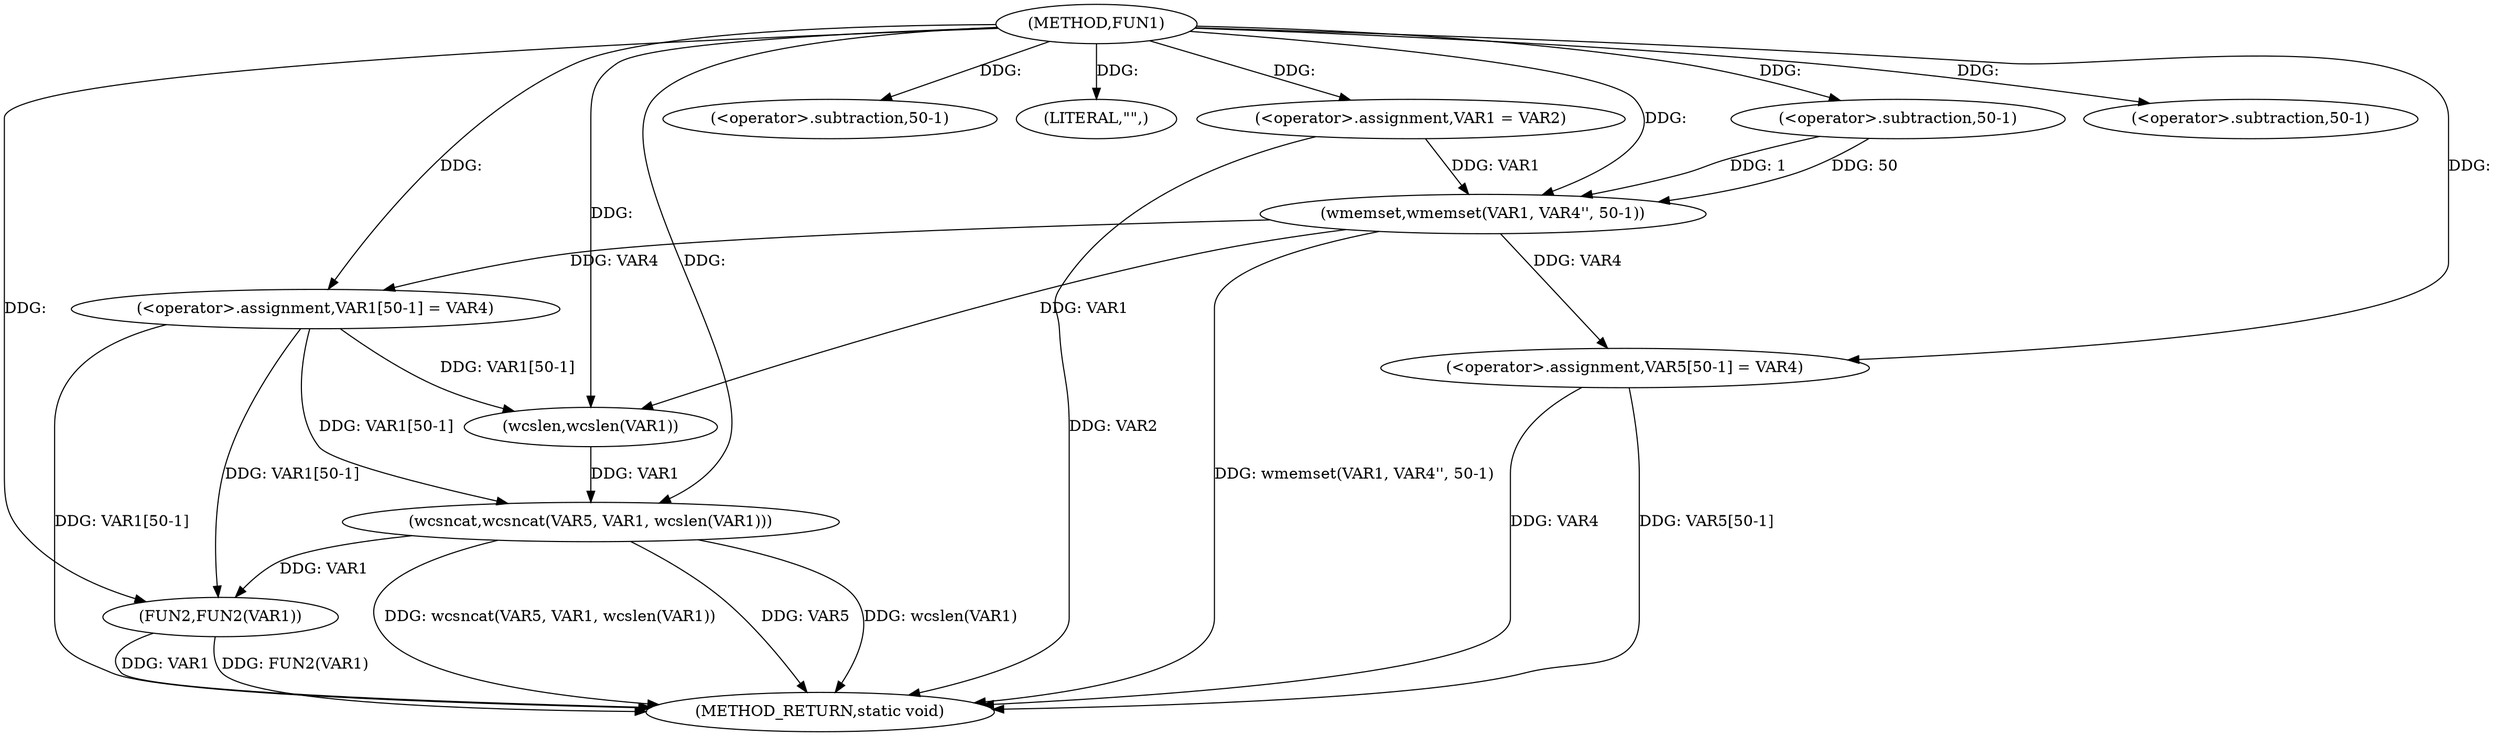 digraph FUN1 {  
"1000100" [label = "(METHOD,FUN1)" ]
"1000138" [label = "(METHOD_RETURN,static void)" ]
"1000104" [label = "(<operator>.assignment,VAR1 = VAR2)" ]
"1000109" [label = "(wmemset,wmemset(VAR1, VAR4'', 50-1))" ]
"1000112" [label = "(<operator>.subtraction,50-1)" ]
"1000115" [label = "(<operator>.assignment,VAR1[50-1] = VAR4)" ]
"1000118" [label = "(<operator>.subtraction,50-1)" ]
"1000123" [label = "(LITERAL,\"\",)" ]
"1000124" [label = "(wcsncat,wcsncat(VAR5, VAR1, wcslen(VAR1)))" ]
"1000127" [label = "(wcslen,wcslen(VAR1))" ]
"1000129" [label = "(<operator>.assignment,VAR5[50-1] = VAR4)" ]
"1000132" [label = "(<operator>.subtraction,50-1)" ]
"1000136" [label = "(FUN2,FUN2(VAR1))" ]
  "1000129" -> "1000138"  [ label = "DDG: VAR5[50-1]"] 
  "1000124" -> "1000138"  [ label = "DDG: VAR5"] 
  "1000124" -> "1000138"  [ label = "DDG: wcslen(VAR1)"] 
  "1000129" -> "1000138"  [ label = "DDG: VAR4"] 
  "1000136" -> "1000138"  [ label = "DDG: FUN2(VAR1)"] 
  "1000115" -> "1000138"  [ label = "DDG: VAR1[50-1]"] 
  "1000124" -> "1000138"  [ label = "DDG: wcsncat(VAR5, VAR1, wcslen(VAR1))"] 
  "1000136" -> "1000138"  [ label = "DDG: VAR1"] 
  "1000104" -> "1000138"  [ label = "DDG: VAR2"] 
  "1000109" -> "1000138"  [ label = "DDG: wmemset(VAR1, VAR4'', 50-1)"] 
  "1000100" -> "1000104"  [ label = "DDG: "] 
  "1000104" -> "1000109"  [ label = "DDG: VAR1"] 
  "1000100" -> "1000109"  [ label = "DDG: "] 
  "1000112" -> "1000109"  [ label = "DDG: 50"] 
  "1000112" -> "1000109"  [ label = "DDG: 1"] 
  "1000100" -> "1000112"  [ label = "DDG: "] 
  "1000109" -> "1000115"  [ label = "DDG: VAR4"] 
  "1000100" -> "1000115"  [ label = "DDG: "] 
  "1000100" -> "1000118"  [ label = "DDG: "] 
  "1000100" -> "1000123"  [ label = "DDG: "] 
  "1000100" -> "1000124"  [ label = "DDG: "] 
  "1000127" -> "1000124"  [ label = "DDG: VAR1"] 
  "1000115" -> "1000124"  [ label = "DDG: VAR1[50-1]"] 
  "1000109" -> "1000127"  [ label = "DDG: VAR1"] 
  "1000115" -> "1000127"  [ label = "DDG: VAR1[50-1]"] 
  "1000100" -> "1000127"  [ label = "DDG: "] 
  "1000100" -> "1000129"  [ label = "DDG: "] 
  "1000109" -> "1000129"  [ label = "DDG: VAR4"] 
  "1000100" -> "1000132"  [ label = "DDG: "] 
  "1000124" -> "1000136"  [ label = "DDG: VAR1"] 
  "1000115" -> "1000136"  [ label = "DDG: VAR1[50-1]"] 
  "1000100" -> "1000136"  [ label = "DDG: "] 
}
